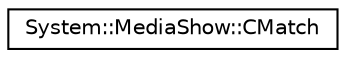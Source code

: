 digraph G
{
  edge [fontname="Helvetica",fontsize="10",labelfontname="Helvetica",labelfontsize="10"];
  node [fontname="Helvetica",fontsize="10",shape=record];
  rankdir="LR";
  Node1 [label="System::MediaShow::CMatch",height=0.2,width=0.4,color="black", fillcolor="white", style="filled",URL="$class_system_1_1_media_show_1_1_c_match.html"];
}
